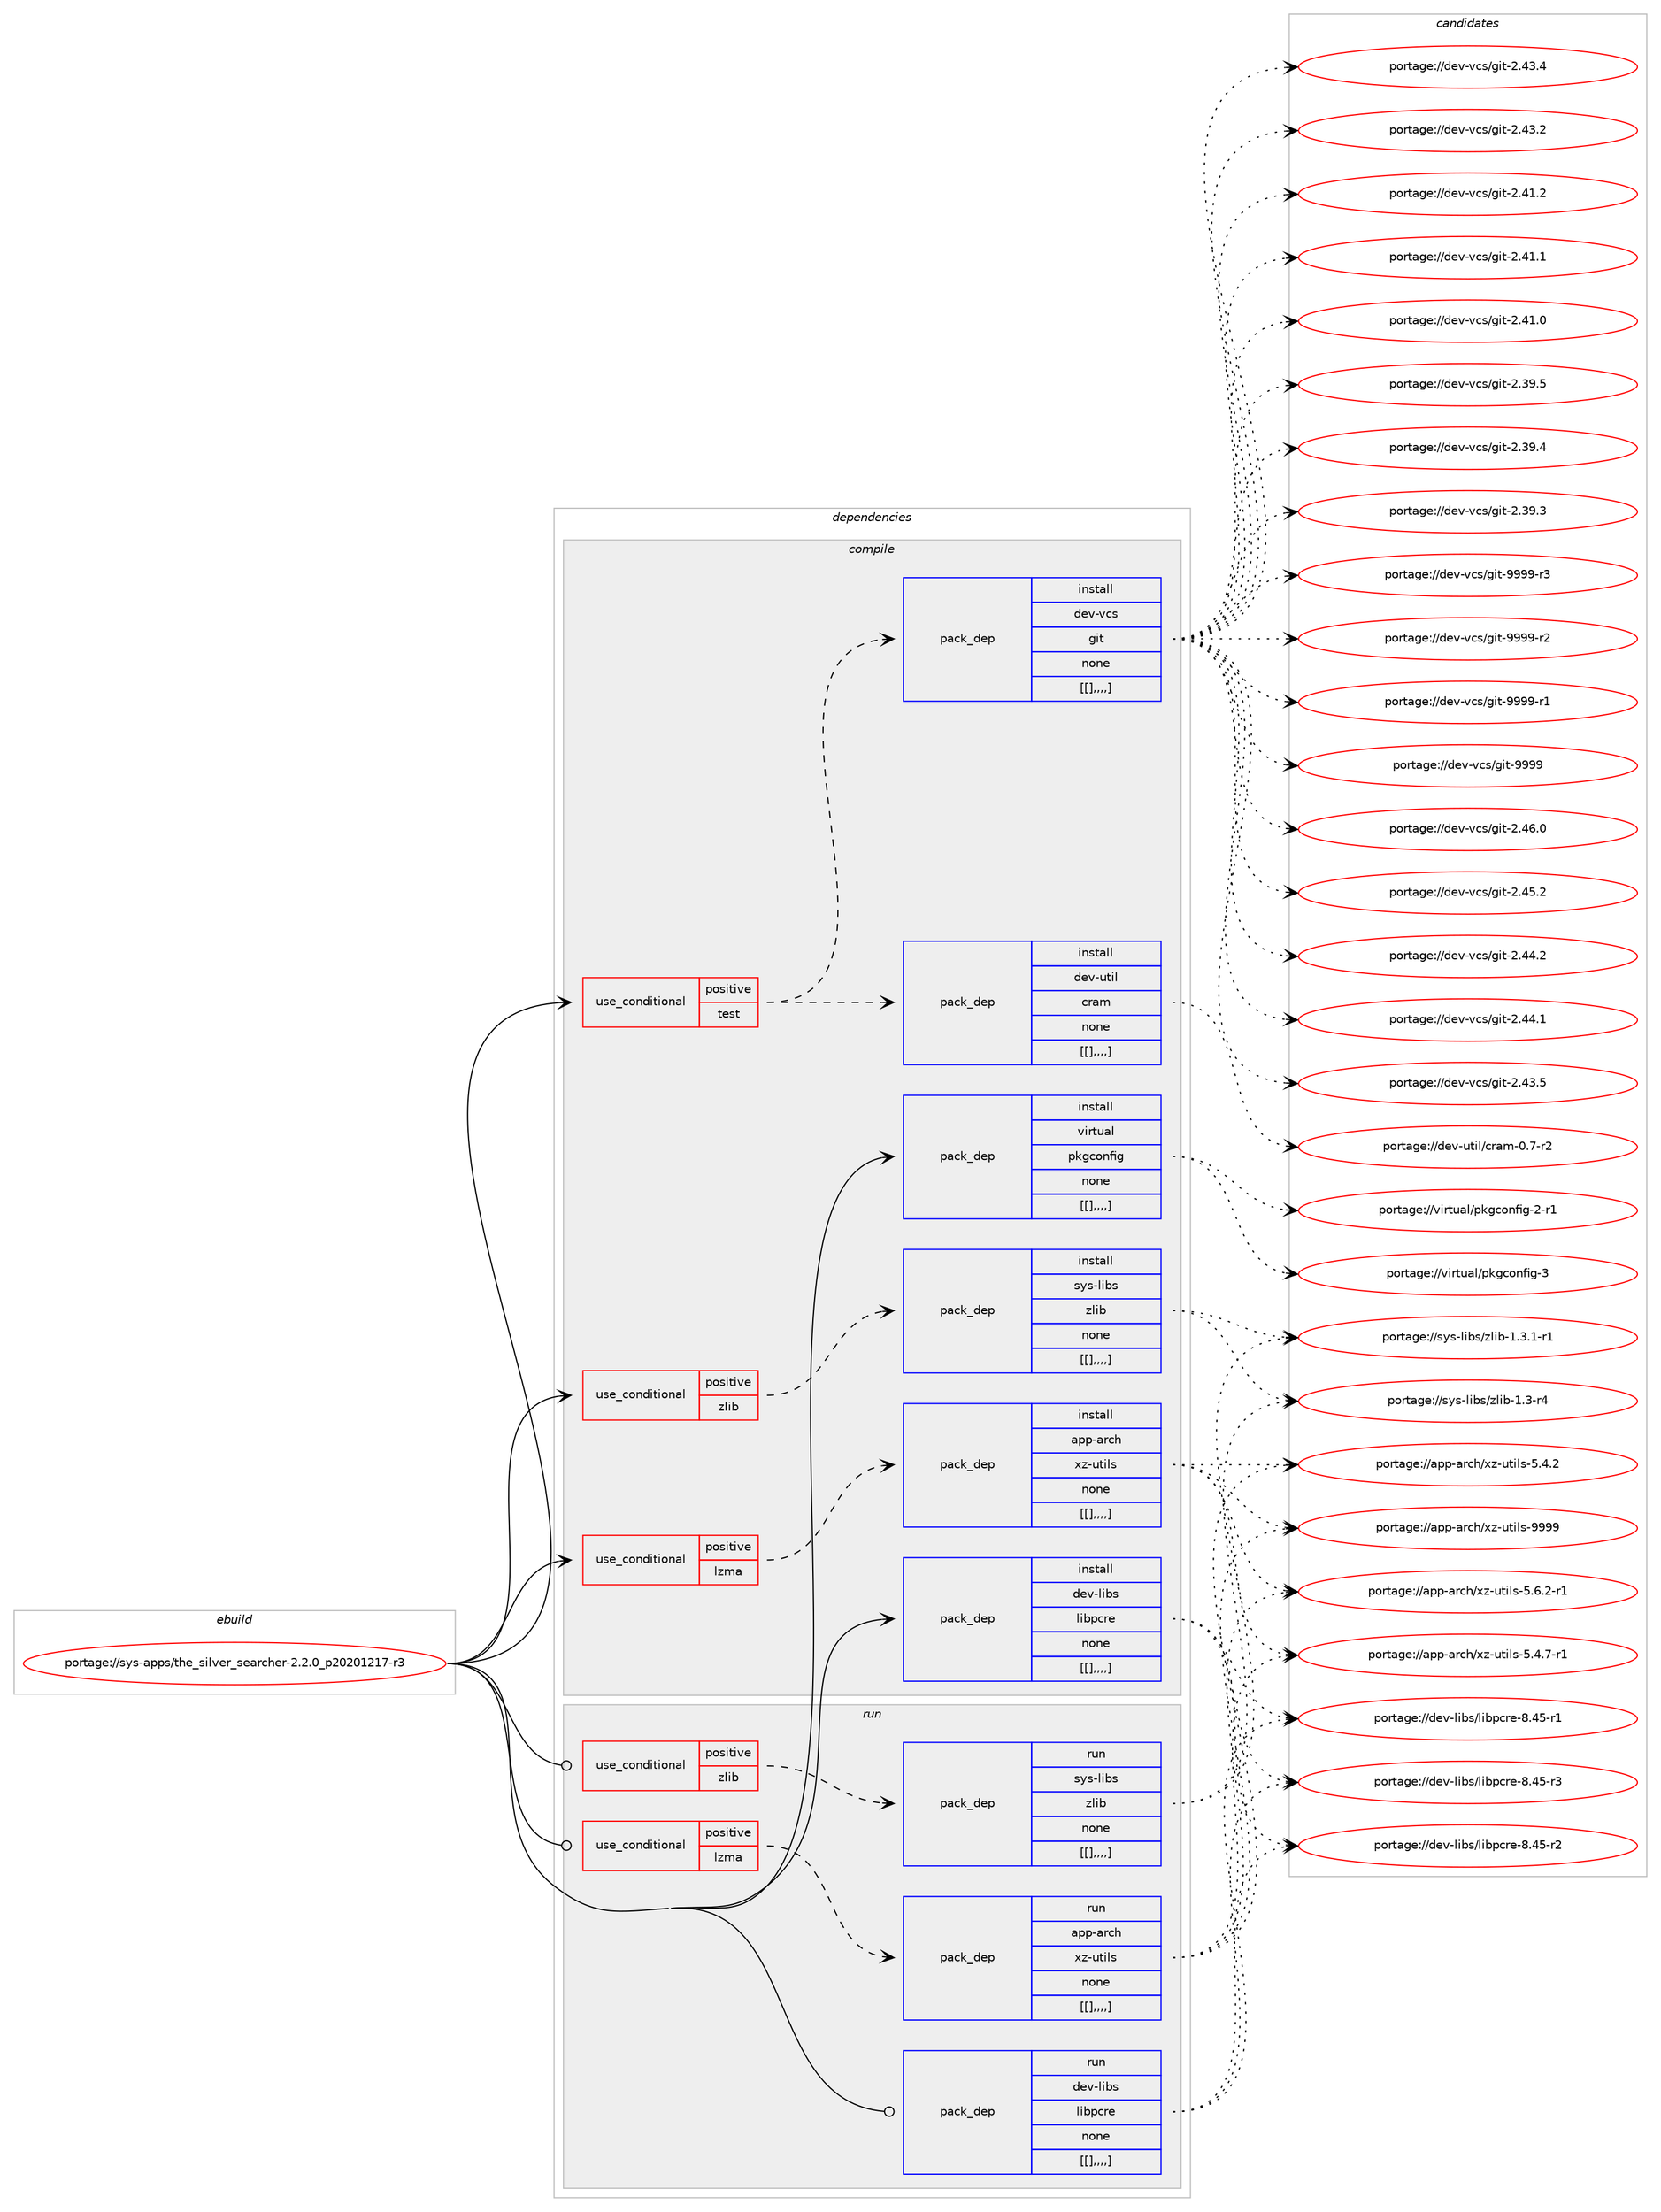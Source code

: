 digraph prolog {

# *************
# Graph options
# *************

newrank=true;
concentrate=true;
compound=true;
graph [rankdir=LR,fontname=Helvetica,fontsize=10,ranksep=1.5];#, ranksep=2.5, nodesep=0.2];
edge  [arrowhead=vee];
node  [fontname=Helvetica,fontsize=10];

# **********
# The ebuild
# **********

subgraph cluster_leftcol {
color=gray;
label=<<i>ebuild</i>>;
id [label="portage://sys-apps/the_silver_searcher-2.2.0_p20201217-r3", color=red, width=4, href="../sys-apps/the_silver_searcher-2.2.0_p20201217-r3.svg"];
}

# ****************
# The dependencies
# ****************

subgraph cluster_midcol {
color=gray;
label=<<i>dependencies</i>>;
subgraph cluster_compile {
fillcolor="#eeeeee";
style=filled;
label=<<i>compile</i>>;
subgraph cond116883 {
dependency441931 [label=<<TABLE BORDER="0" CELLBORDER="1" CELLSPACING="0" CELLPADDING="4"><TR><TD ROWSPAN="3" CELLPADDING="10">use_conditional</TD></TR><TR><TD>positive</TD></TR><TR><TD>lzma</TD></TR></TABLE>>, shape=none, color=red];
subgraph pack321988 {
dependency441932 [label=<<TABLE BORDER="0" CELLBORDER="1" CELLSPACING="0" CELLPADDING="4" WIDTH="220"><TR><TD ROWSPAN="6" CELLPADDING="30">pack_dep</TD></TR><TR><TD WIDTH="110">install</TD></TR><TR><TD>app-arch</TD></TR><TR><TD>xz-utils</TD></TR><TR><TD>none</TD></TR><TR><TD>[[],,,,]</TD></TR></TABLE>>, shape=none, color=blue];
}
dependency441931:e -> dependency441932:w [weight=20,style="dashed",arrowhead="vee"];
}
id:e -> dependency441931:w [weight=20,style="solid",arrowhead="vee"];
subgraph cond116884 {
dependency441933 [label=<<TABLE BORDER="0" CELLBORDER="1" CELLSPACING="0" CELLPADDING="4"><TR><TD ROWSPAN="3" CELLPADDING="10">use_conditional</TD></TR><TR><TD>positive</TD></TR><TR><TD>test</TD></TR></TABLE>>, shape=none, color=red];
subgraph pack321989 {
dependency441934 [label=<<TABLE BORDER="0" CELLBORDER="1" CELLSPACING="0" CELLPADDING="4" WIDTH="220"><TR><TD ROWSPAN="6" CELLPADDING="30">pack_dep</TD></TR><TR><TD WIDTH="110">install</TD></TR><TR><TD>dev-util</TD></TR><TR><TD>cram</TD></TR><TR><TD>none</TD></TR><TR><TD>[[],,,,]</TD></TR></TABLE>>, shape=none, color=blue];
}
dependency441933:e -> dependency441934:w [weight=20,style="dashed",arrowhead="vee"];
subgraph pack321990 {
dependency441935 [label=<<TABLE BORDER="0" CELLBORDER="1" CELLSPACING="0" CELLPADDING="4" WIDTH="220"><TR><TD ROWSPAN="6" CELLPADDING="30">pack_dep</TD></TR><TR><TD WIDTH="110">install</TD></TR><TR><TD>dev-vcs</TD></TR><TR><TD>git</TD></TR><TR><TD>none</TD></TR><TR><TD>[[],,,,]</TD></TR></TABLE>>, shape=none, color=blue];
}
dependency441933:e -> dependency441935:w [weight=20,style="dashed",arrowhead="vee"];
}
id:e -> dependency441933:w [weight=20,style="solid",arrowhead="vee"];
subgraph cond116885 {
dependency441936 [label=<<TABLE BORDER="0" CELLBORDER="1" CELLSPACING="0" CELLPADDING="4"><TR><TD ROWSPAN="3" CELLPADDING="10">use_conditional</TD></TR><TR><TD>positive</TD></TR><TR><TD>zlib</TD></TR></TABLE>>, shape=none, color=red];
subgraph pack321991 {
dependency441937 [label=<<TABLE BORDER="0" CELLBORDER="1" CELLSPACING="0" CELLPADDING="4" WIDTH="220"><TR><TD ROWSPAN="6" CELLPADDING="30">pack_dep</TD></TR><TR><TD WIDTH="110">install</TD></TR><TR><TD>sys-libs</TD></TR><TR><TD>zlib</TD></TR><TR><TD>none</TD></TR><TR><TD>[[],,,,]</TD></TR></TABLE>>, shape=none, color=blue];
}
dependency441936:e -> dependency441937:w [weight=20,style="dashed",arrowhead="vee"];
}
id:e -> dependency441936:w [weight=20,style="solid",arrowhead="vee"];
subgraph pack321992 {
dependency441938 [label=<<TABLE BORDER="0" CELLBORDER="1" CELLSPACING="0" CELLPADDING="4" WIDTH="220"><TR><TD ROWSPAN="6" CELLPADDING="30">pack_dep</TD></TR><TR><TD WIDTH="110">install</TD></TR><TR><TD>dev-libs</TD></TR><TR><TD>libpcre</TD></TR><TR><TD>none</TD></TR><TR><TD>[[],,,,]</TD></TR></TABLE>>, shape=none, color=blue];
}
id:e -> dependency441938:w [weight=20,style="solid",arrowhead="vee"];
subgraph pack321993 {
dependency441939 [label=<<TABLE BORDER="0" CELLBORDER="1" CELLSPACING="0" CELLPADDING="4" WIDTH="220"><TR><TD ROWSPAN="6" CELLPADDING="30">pack_dep</TD></TR><TR><TD WIDTH="110">install</TD></TR><TR><TD>virtual</TD></TR><TR><TD>pkgconfig</TD></TR><TR><TD>none</TD></TR><TR><TD>[[],,,,]</TD></TR></TABLE>>, shape=none, color=blue];
}
id:e -> dependency441939:w [weight=20,style="solid",arrowhead="vee"];
}
subgraph cluster_compileandrun {
fillcolor="#eeeeee";
style=filled;
label=<<i>compile and run</i>>;
}
subgraph cluster_run {
fillcolor="#eeeeee";
style=filled;
label=<<i>run</i>>;
subgraph cond116886 {
dependency441940 [label=<<TABLE BORDER="0" CELLBORDER="1" CELLSPACING="0" CELLPADDING="4"><TR><TD ROWSPAN="3" CELLPADDING="10">use_conditional</TD></TR><TR><TD>positive</TD></TR><TR><TD>lzma</TD></TR></TABLE>>, shape=none, color=red];
subgraph pack321994 {
dependency441941 [label=<<TABLE BORDER="0" CELLBORDER="1" CELLSPACING="0" CELLPADDING="4" WIDTH="220"><TR><TD ROWSPAN="6" CELLPADDING="30">pack_dep</TD></TR><TR><TD WIDTH="110">run</TD></TR><TR><TD>app-arch</TD></TR><TR><TD>xz-utils</TD></TR><TR><TD>none</TD></TR><TR><TD>[[],,,,]</TD></TR></TABLE>>, shape=none, color=blue];
}
dependency441940:e -> dependency441941:w [weight=20,style="dashed",arrowhead="vee"];
}
id:e -> dependency441940:w [weight=20,style="solid",arrowhead="odot"];
subgraph cond116887 {
dependency441942 [label=<<TABLE BORDER="0" CELLBORDER="1" CELLSPACING="0" CELLPADDING="4"><TR><TD ROWSPAN="3" CELLPADDING="10">use_conditional</TD></TR><TR><TD>positive</TD></TR><TR><TD>zlib</TD></TR></TABLE>>, shape=none, color=red];
subgraph pack321995 {
dependency441943 [label=<<TABLE BORDER="0" CELLBORDER="1" CELLSPACING="0" CELLPADDING="4" WIDTH="220"><TR><TD ROWSPAN="6" CELLPADDING="30">pack_dep</TD></TR><TR><TD WIDTH="110">run</TD></TR><TR><TD>sys-libs</TD></TR><TR><TD>zlib</TD></TR><TR><TD>none</TD></TR><TR><TD>[[],,,,]</TD></TR></TABLE>>, shape=none, color=blue];
}
dependency441942:e -> dependency441943:w [weight=20,style="dashed",arrowhead="vee"];
}
id:e -> dependency441942:w [weight=20,style="solid",arrowhead="odot"];
subgraph pack321996 {
dependency441944 [label=<<TABLE BORDER="0" CELLBORDER="1" CELLSPACING="0" CELLPADDING="4" WIDTH="220"><TR><TD ROWSPAN="6" CELLPADDING="30">pack_dep</TD></TR><TR><TD WIDTH="110">run</TD></TR><TR><TD>dev-libs</TD></TR><TR><TD>libpcre</TD></TR><TR><TD>none</TD></TR><TR><TD>[[],,,,]</TD></TR></TABLE>>, shape=none, color=blue];
}
id:e -> dependency441944:w [weight=20,style="solid",arrowhead="odot"];
}
}

# **************
# The candidates
# **************

subgraph cluster_choices {
rank=same;
color=gray;
label=<<i>candidates</i>>;

subgraph choice321988 {
color=black;
nodesep=1;
choice9711211245971149910447120122451171161051081154557575757 [label="portage://app-arch/xz-utils-9999", color=red, width=4,href="../app-arch/xz-utils-9999.svg"];
choice9711211245971149910447120122451171161051081154553465446504511449 [label="portage://app-arch/xz-utils-5.6.2-r1", color=red, width=4,href="../app-arch/xz-utils-5.6.2-r1.svg"];
choice9711211245971149910447120122451171161051081154553465246554511449 [label="portage://app-arch/xz-utils-5.4.7-r1", color=red, width=4,href="../app-arch/xz-utils-5.4.7-r1.svg"];
choice971121124597114991044712012245117116105108115455346524650 [label="portage://app-arch/xz-utils-5.4.2", color=red, width=4,href="../app-arch/xz-utils-5.4.2.svg"];
dependency441932:e -> choice9711211245971149910447120122451171161051081154557575757:w [style=dotted,weight="100"];
dependency441932:e -> choice9711211245971149910447120122451171161051081154553465446504511449:w [style=dotted,weight="100"];
dependency441932:e -> choice9711211245971149910447120122451171161051081154553465246554511449:w [style=dotted,weight="100"];
dependency441932:e -> choice971121124597114991044712012245117116105108115455346524650:w [style=dotted,weight="100"];
}
subgraph choice321989 {
color=black;
nodesep=1;
choice10010111845117116105108479911497109454846554511450 [label="portage://dev-util/cram-0.7-r2", color=red, width=4,href="../dev-util/cram-0.7-r2.svg"];
dependency441934:e -> choice10010111845117116105108479911497109454846554511450:w [style=dotted,weight="100"];
}
subgraph choice321990 {
color=black;
nodesep=1;
choice10010111845118991154710310511645575757574511451 [label="portage://dev-vcs/git-9999-r3", color=red, width=4,href="../dev-vcs/git-9999-r3.svg"];
choice10010111845118991154710310511645575757574511450 [label="portage://dev-vcs/git-9999-r2", color=red, width=4,href="../dev-vcs/git-9999-r2.svg"];
choice10010111845118991154710310511645575757574511449 [label="portage://dev-vcs/git-9999-r1", color=red, width=4,href="../dev-vcs/git-9999-r1.svg"];
choice1001011184511899115471031051164557575757 [label="portage://dev-vcs/git-9999", color=red, width=4,href="../dev-vcs/git-9999.svg"];
choice10010111845118991154710310511645504652544648 [label="portage://dev-vcs/git-2.46.0", color=red, width=4,href="../dev-vcs/git-2.46.0.svg"];
choice10010111845118991154710310511645504652534650 [label="portage://dev-vcs/git-2.45.2", color=red, width=4,href="../dev-vcs/git-2.45.2.svg"];
choice10010111845118991154710310511645504652524650 [label="portage://dev-vcs/git-2.44.2", color=red, width=4,href="../dev-vcs/git-2.44.2.svg"];
choice10010111845118991154710310511645504652524649 [label="portage://dev-vcs/git-2.44.1", color=red, width=4,href="../dev-vcs/git-2.44.1.svg"];
choice10010111845118991154710310511645504652514653 [label="portage://dev-vcs/git-2.43.5", color=red, width=4,href="../dev-vcs/git-2.43.5.svg"];
choice10010111845118991154710310511645504652514652 [label="portage://dev-vcs/git-2.43.4", color=red, width=4,href="../dev-vcs/git-2.43.4.svg"];
choice10010111845118991154710310511645504652514650 [label="portage://dev-vcs/git-2.43.2", color=red, width=4,href="../dev-vcs/git-2.43.2.svg"];
choice10010111845118991154710310511645504652494650 [label="portage://dev-vcs/git-2.41.2", color=red, width=4,href="../dev-vcs/git-2.41.2.svg"];
choice10010111845118991154710310511645504652494649 [label="portage://dev-vcs/git-2.41.1", color=red, width=4,href="../dev-vcs/git-2.41.1.svg"];
choice10010111845118991154710310511645504652494648 [label="portage://dev-vcs/git-2.41.0", color=red, width=4,href="../dev-vcs/git-2.41.0.svg"];
choice10010111845118991154710310511645504651574653 [label="portage://dev-vcs/git-2.39.5", color=red, width=4,href="../dev-vcs/git-2.39.5.svg"];
choice10010111845118991154710310511645504651574652 [label="portage://dev-vcs/git-2.39.4", color=red, width=4,href="../dev-vcs/git-2.39.4.svg"];
choice10010111845118991154710310511645504651574651 [label="portage://dev-vcs/git-2.39.3", color=red, width=4,href="../dev-vcs/git-2.39.3.svg"];
dependency441935:e -> choice10010111845118991154710310511645575757574511451:w [style=dotted,weight="100"];
dependency441935:e -> choice10010111845118991154710310511645575757574511450:w [style=dotted,weight="100"];
dependency441935:e -> choice10010111845118991154710310511645575757574511449:w [style=dotted,weight="100"];
dependency441935:e -> choice1001011184511899115471031051164557575757:w [style=dotted,weight="100"];
dependency441935:e -> choice10010111845118991154710310511645504652544648:w [style=dotted,weight="100"];
dependency441935:e -> choice10010111845118991154710310511645504652534650:w [style=dotted,weight="100"];
dependency441935:e -> choice10010111845118991154710310511645504652524650:w [style=dotted,weight="100"];
dependency441935:e -> choice10010111845118991154710310511645504652524649:w [style=dotted,weight="100"];
dependency441935:e -> choice10010111845118991154710310511645504652514653:w [style=dotted,weight="100"];
dependency441935:e -> choice10010111845118991154710310511645504652514652:w [style=dotted,weight="100"];
dependency441935:e -> choice10010111845118991154710310511645504652514650:w [style=dotted,weight="100"];
dependency441935:e -> choice10010111845118991154710310511645504652494650:w [style=dotted,weight="100"];
dependency441935:e -> choice10010111845118991154710310511645504652494649:w [style=dotted,weight="100"];
dependency441935:e -> choice10010111845118991154710310511645504652494648:w [style=dotted,weight="100"];
dependency441935:e -> choice10010111845118991154710310511645504651574653:w [style=dotted,weight="100"];
dependency441935:e -> choice10010111845118991154710310511645504651574652:w [style=dotted,weight="100"];
dependency441935:e -> choice10010111845118991154710310511645504651574651:w [style=dotted,weight="100"];
}
subgraph choice321991 {
color=black;
nodesep=1;
choice115121115451081059811547122108105984549465146494511449 [label="portage://sys-libs/zlib-1.3.1-r1", color=red, width=4,href="../sys-libs/zlib-1.3.1-r1.svg"];
choice11512111545108105981154712210810598454946514511452 [label="portage://sys-libs/zlib-1.3-r4", color=red, width=4,href="../sys-libs/zlib-1.3-r4.svg"];
dependency441937:e -> choice115121115451081059811547122108105984549465146494511449:w [style=dotted,weight="100"];
dependency441937:e -> choice11512111545108105981154712210810598454946514511452:w [style=dotted,weight="100"];
}
subgraph choice321992 {
color=black;
nodesep=1;
choice100101118451081059811547108105981129911410145564652534511451 [label="portage://dev-libs/libpcre-8.45-r3", color=red, width=4,href="../dev-libs/libpcre-8.45-r3.svg"];
choice100101118451081059811547108105981129911410145564652534511450 [label="portage://dev-libs/libpcre-8.45-r2", color=red, width=4,href="../dev-libs/libpcre-8.45-r2.svg"];
choice100101118451081059811547108105981129911410145564652534511449 [label="portage://dev-libs/libpcre-8.45-r1", color=red, width=4,href="../dev-libs/libpcre-8.45-r1.svg"];
dependency441938:e -> choice100101118451081059811547108105981129911410145564652534511451:w [style=dotted,weight="100"];
dependency441938:e -> choice100101118451081059811547108105981129911410145564652534511450:w [style=dotted,weight="100"];
dependency441938:e -> choice100101118451081059811547108105981129911410145564652534511449:w [style=dotted,weight="100"];
}
subgraph choice321993 {
color=black;
nodesep=1;
choice1181051141161179710847112107103991111101021051034551 [label="portage://virtual/pkgconfig-3", color=red, width=4,href="../virtual/pkgconfig-3.svg"];
choice11810511411611797108471121071039911111010210510345504511449 [label="portage://virtual/pkgconfig-2-r1", color=red, width=4,href="../virtual/pkgconfig-2-r1.svg"];
dependency441939:e -> choice1181051141161179710847112107103991111101021051034551:w [style=dotted,weight="100"];
dependency441939:e -> choice11810511411611797108471121071039911111010210510345504511449:w [style=dotted,weight="100"];
}
subgraph choice321994 {
color=black;
nodesep=1;
choice9711211245971149910447120122451171161051081154557575757 [label="portage://app-arch/xz-utils-9999", color=red, width=4,href="../app-arch/xz-utils-9999.svg"];
choice9711211245971149910447120122451171161051081154553465446504511449 [label="portage://app-arch/xz-utils-5.6.2-r1", color=red, width=4,href="../app-arch/xz-utils-5.6.2-r1.svg"];
choice9711211245971149910447120122451171161051081154553465246554511449 [label="portage://app-arch/xz-utils-5.4.7-r1", color=red, width=4,href="../app-arch/xz-utils-5.4.7-r1.svg"];
choice971121124597114991044712012245117116105108115455346524650 [label="portage://app-arch/xz-utils-5.4.2", color=red, width=4,href="../app-arch/xz-utils-5.4.2.svg"];
dependency441941:e -> choice9711211245971149910447120122451171161051081154557575757:w [style=dotted,weight="100"];
dependency441941:e -> choice9711211245971149910447120122451171161051081154553465446504511449:w [style=dotted,weight="100"];
dependency441941:e -> choice9711211245971149910447120122451171161051081154553465246554511449:w [style=dotted,weight="100"];
dependency441941:e -> choice971121124597114991044712012245117116105108115455346524650:w [style=dotted,weight="100"];
}
subgraph choice321995 {
color=black;
nodesep=1;
choice115121115451081059811547122108105984549465146494511449 [label="portage://sys-libs/zlib-1.3.1-r1", color=red, width=4,href="../sys-libs/zlib-1.3.1-r1.svg"];
choice11512111545108105981154712210810598454946514511452 [label="portage://sys-libs/zlib-1.3-r4", color=red, width=4,href="../sys-libs/zlib-1.3-r4.svg"];
dependency441943:e -> choice115121115451081059811547122108105984549465146494511449:w [style=dotted,weight="100"];
dependency441943:e -> choice11512111545108105981154712210810598454946514511452:w [style=dotted,weight="100"];
}
subgraph choice321996 {
color=black;
nodesep=1;
choice100101118451081059811547108105981129911410145564652534511451 [label="portage://dev-libs/libpcre-8.45-r3", color=red, width=4,href="../dev-libs/libpcre-8.45-r3.svg"];
choice100101118451081059811547108105981129911410145564652534511450 [label="portage://dev-libs/libpcre-8.45-r2", color=red, width=4,href="../dev-libs/libpcre-8.45-r2.svg"];
choice100101118451081059811547108105981129911410145564652534511449 [label="portage://dev-libs/libpcre-8.45-r1", color=red, width=4,href="../dev-libs/libpcre-8.45-r1.svg"];
dependency441944:e -> choice100101118451081059811547108105981129911410145564652534511451:w [style=dotted,weight="100"];
dependency441944:e -> choice100101118451081059811547108105981129911410145564652534511450:w [style=dotted,weight="100"];
dependency441944:e -> choice100101118451081059811547108105981129911410145564652534511449:w [style=dotted,weight="100"];
}
}

}
